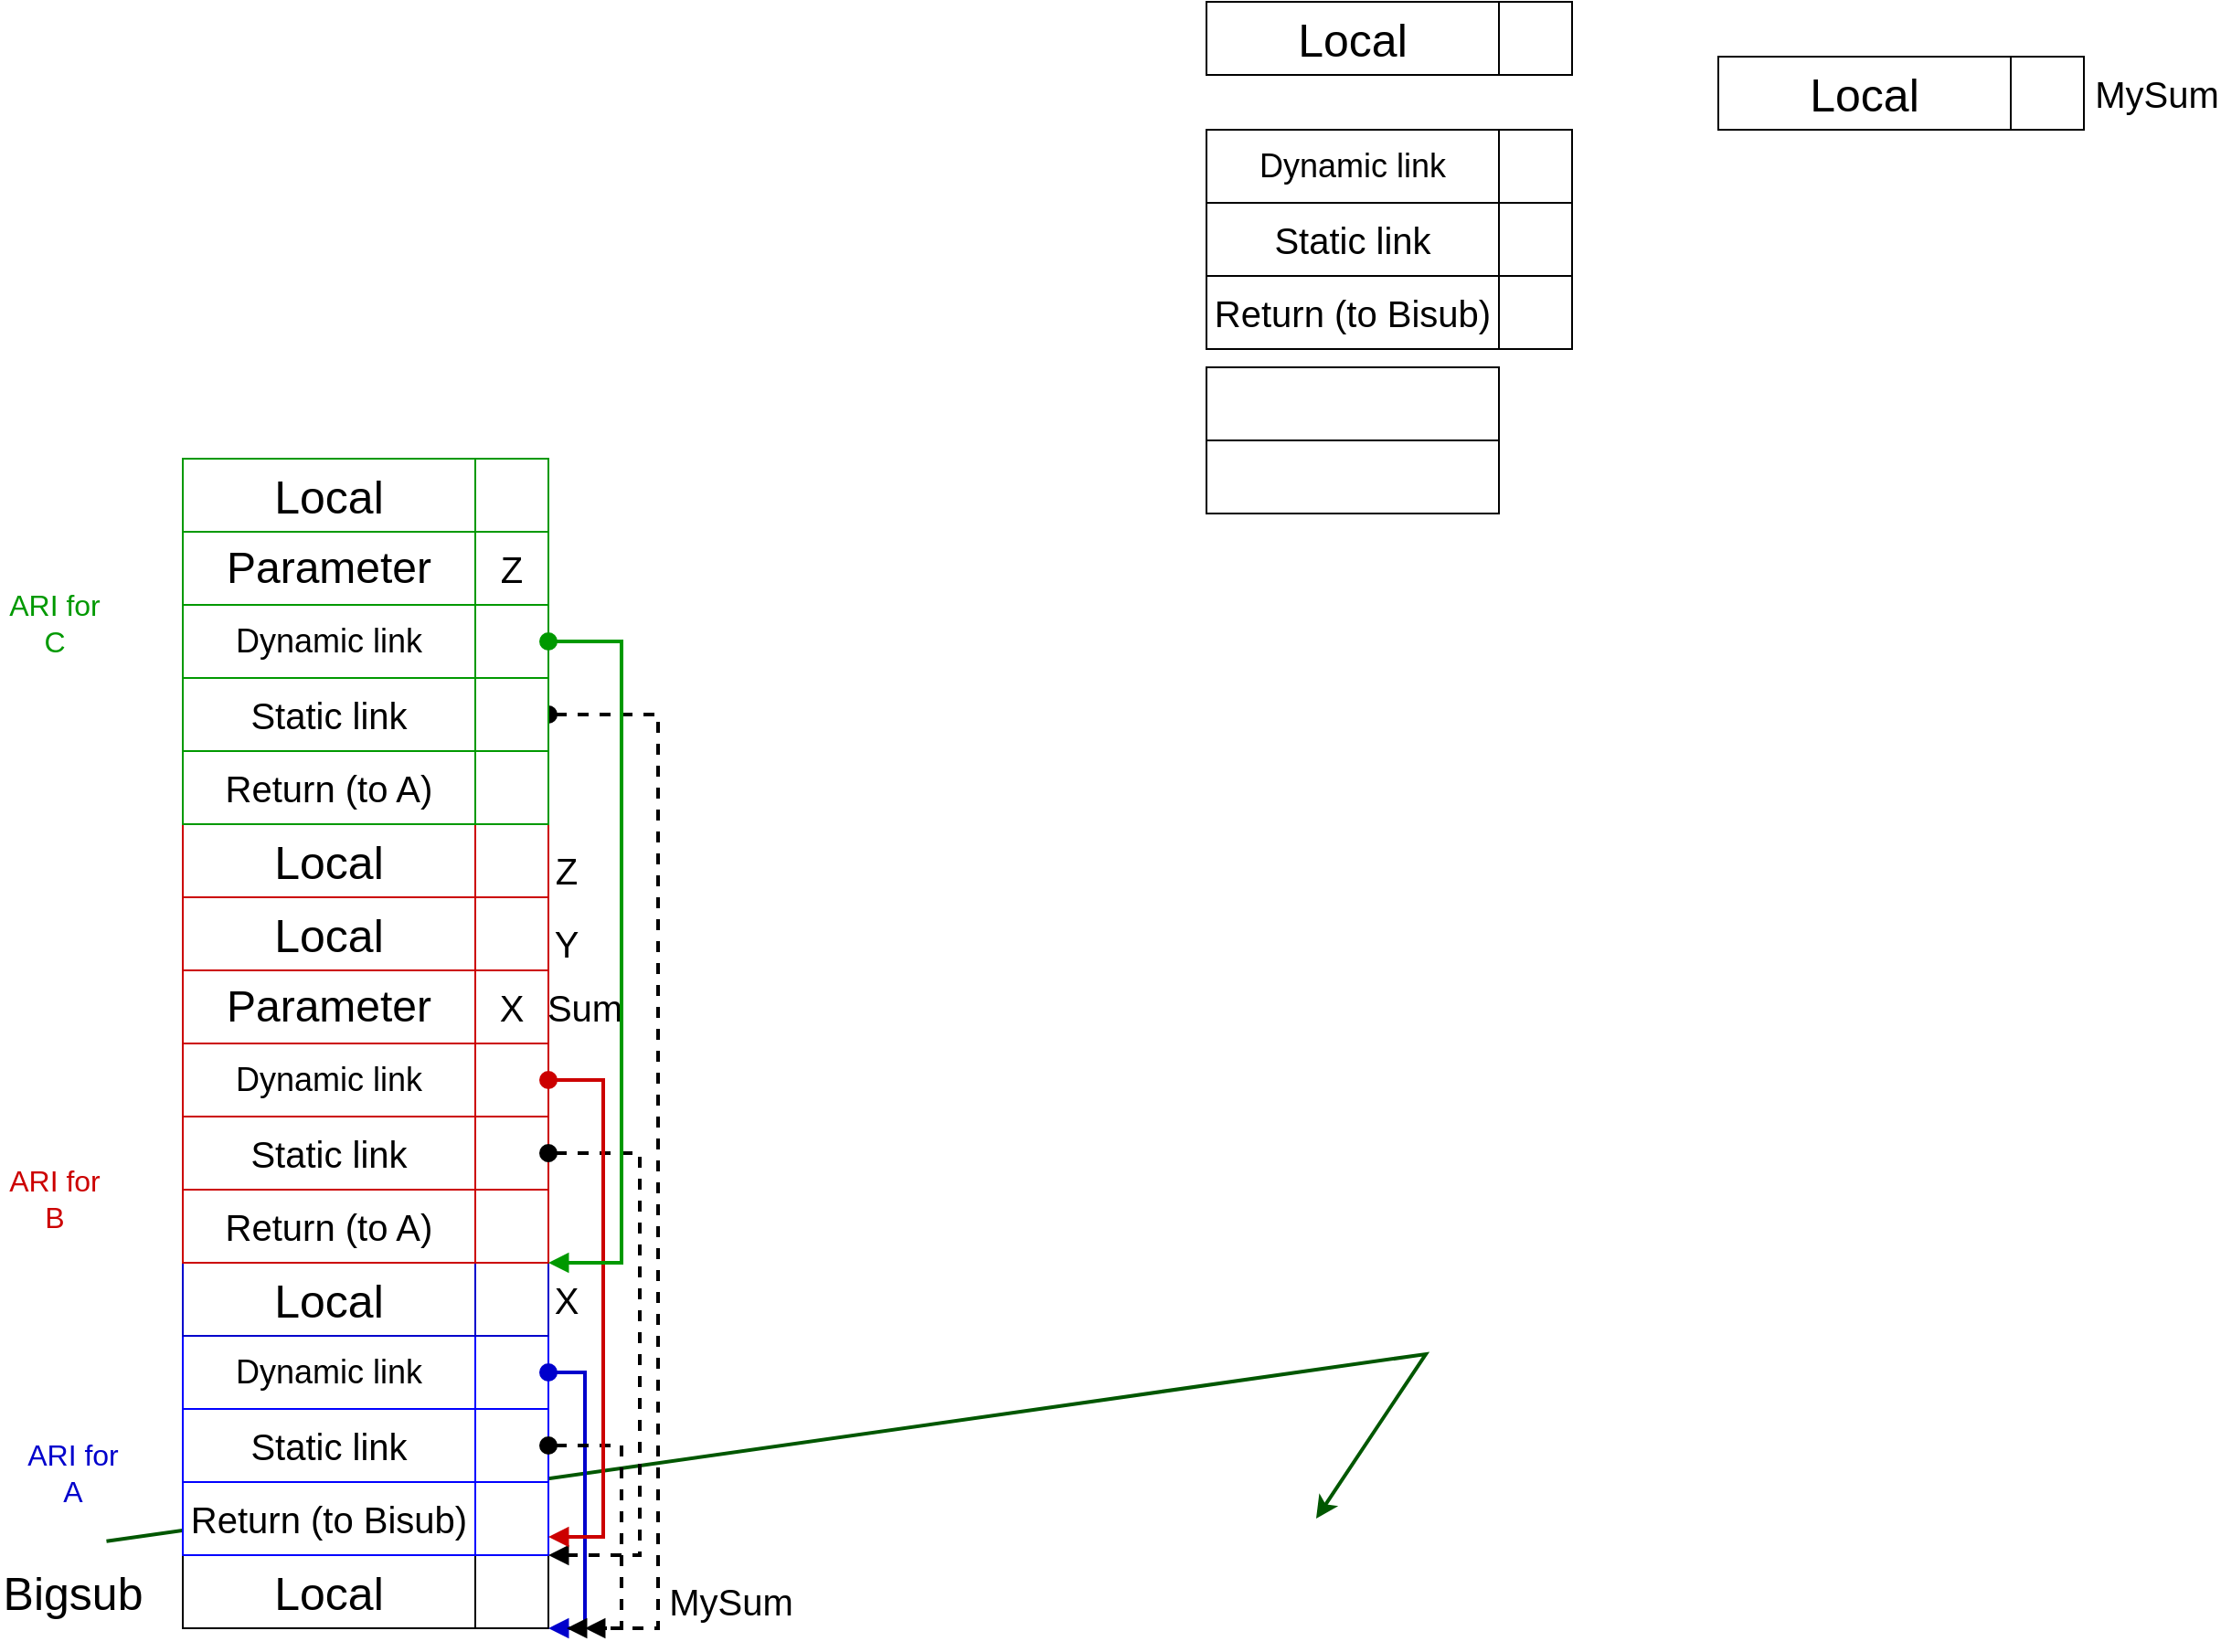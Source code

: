 <mxfile version="24.2.2" type="github">
  <diagram name="Page-1" id="TGgWqXuE1IWvRGq6BxiU">
    <mxGraphModel dx="2284" dy="1904" grid="1" gridSize="10" guides="1" tooltips="1" connect="1" arrows="1" fold="1" page="1" pageScale="1" pageWidth="850" pageHeight="1100" math="0" shadow="0">
      <root>
        <mxCell id="0" />
        <mxCell id="1" parent="0" />
        <mxCell id="kFgDq9HKoR-4JnCqN2cn-78" value="" style="html=1;verticalAlign=bottom;startArrow=oval;startFill=1;endArrow=block;startSize=8;curved=0;rounded=0;fontSize=12;dashed=1;exitX=1;exitY=0.5;exitDx=0;exitDy=0;strokeWidth=2;" edge="1" parent="1">
          <mxGeometry width="60" relative="1" as="geometry">
            <mxPoint x="280" y="380" as="sourcePoint" />
            <mxPoint x="300" y="880" as="targetPoint" />
            <Array as="points">
              <mxPoint x="340" y="380" />
              <mxPoint x="340" y="880" />
            </Array>
          </mxGeometry>
        </mxCell>
        <mxCell id="V6mCTcjFoL-eUWGZZNAf-77" value="" style="endArrow=classic;html=1;rounded=0;strokeWidth=2;fillColor=#008a00;strokeColor=#005700;entryX=0.965;entryY=0.555;entryDx=0;entryDy=0;entryPerimeter=0;exitX=0.978;exitY=0.655;exitDx=0;exitDy=0;exitPerimeter=0;" parent="1" target="V6mCTcjFoL-eUWGZZNAf-56" edge="1">
          <mxGeometry width="50" height="50" relative="1" as="geometry">
            <mxPoint x="38.24" y="832.4" as="sourcePoint" />
            <mxPoint x="700" y="820" as="targetPoint" />
            <Array as="points">
              <mxPoint x="760" y="730" />
            </Array>
          </mxGeometry>
        </mxCell>
        <mxCell id="kFgDq9HKoR-4JnCqN2cn-1" value="" style="rounded=0;whiteSpace=wrap;html=1;" vertex="1" parent="1">
          <mxGeometry x="240" y="840" width="40" height="40" as="geometry" />
        </mxCell>
        <mxCell id="kFgDq9HKoR-4JnCqN2cn-3" value="&lt;font style=&quot;font-size: 25px;&quot;&gt;Local&lt;/font&gt;" style="rounded=0;whiteSpace=wrap;html=1;" vertex="1" parent="1">
          <mxGeometry x="80" y="840" width="160" height="40" as="geometry" />
        </mxCell>
        <mxCell id="kFgDq9HKoR-4JnCqN2cn-6" value="&lt;font style=&quot;font-size: 25px;&quot;&gt;Bigsub&lt;/font&gt;" style="text;strokeColor=none;fillColor=none;html=1;align=center;verticalAlign=middle;whiteSpace=wrap;rounded=0;fontSize=16;" vertex="1" parent="1">
          <mxGeometry x="-10" y="845" width="60" height="30" as="geometry" />
        </mxCell>
        <mxCell id="kFgDq9HKoR-4JnCqN2cn-7" value="&lt;font style=&quot;font-size: 20px;&quot;&gt;MySum&lt;/font&gt;" style="text;strokeColor=none;fillColor=none;html=1;align=center;verticalAlign=middle;whiteSpace=wrap;rounded=0;fontSize=16;" vertex="1" parent="1">
          <mxGeometry x="350" y="850" width="60" height="30" as="geometry" />
        </mxCell>
        <mxCell id="kFgDq9HKoR-4JnCqN2cn-8" value="" style="rounded=0;whiteSpace=wrap;html=1;" vertex="1" parent="1">
          <mxGeometry x="800" y="-10" width="40" height="40" as="geometry" />
        </mxCell>
        <mxCell id="kFgDq9HKoR-4JnCqN2cn-9" value="&lt;font style=&quot;font-size: 25px;&quot;&gt;Local&lt;/font&gt;" style="rounded=0;whiteSpace=wrap;html=1;" vertex="1" parent="1">
          <mxGeometry x="640" y="-10" width="160" height="40" as="geometry" />
        </mxCell>
        <mxCell id="kFgDq9HKoR-4JnCqN2cn-10" value="" style="rounded=0;whiteSpace=wrap;html=1;" vertex="1" parent="1">
          <mxGeometry x="800" y="60" width="40" height="40" as="geometry" />
        </mxCell>
        <mxCell id="kFgDq9HKoR-4JnCqN2cn-11" value="&lt;font style=&quot;font-size: 18px;&quot;&gt;Dynamic link&lt;/font&gt;" style="rounded=0;whiteSpace=wrap;html=1;" vertex="1" parent="1">
          <mxGeometry x="640" y="60" width="160" height="40" as="geometry" />
        </mxCell>
        <mxCell id="kFgDq9HKoR-4JnCqN2cn-14" value="" style="rounded=0;whiteSpace=wrap;html=1;" vertex="1" parent="1">
          <mxGeometry x="800" y="100" width="40" height="40" as="geometry" />
        </mxCell>
        <mxCell id="kFgDq9HKoR-4JnCqN2cn-15" value="&lt;font style=&quot;font-size: 20px;&quot;&gt;Static link&lt;/font&gt;" style="rounded=0;whiteSpace=wrap;html=1;" vertex="1" parent="1">
          <mxGeometry x="640" y="100" width="160" height="40" as="geometry" />
        </mxCell>
        <mxCell id="kFgDq9HKoR-4JnCqN2cn-16" value="" style="rounded=0;whiteSpace=wrap;html=1;" vertex="1" parent="1">
          <mxGeometry x="1080" y="20" width="40" height="40" as="geometry" />
        </mxCell>
        <mxCell id="kFgDq9HKoR-4JnCqN2cn-17" value="&lt;font style=&quot;font-size: 25px;&quot;&gt;Local&lt;/font&gt;" style="rounded=0;whiteSpace=wrap;html=1;" vertex="1" parent="1">
          <mxGeometry x="920" y="20" width="160" height="40" as="geometry" />
        </mxCell>
        <mxCell id="kFgDq9HKoR-4JnCqN2cn-18" value="&lt;font style=&quot;font-size: 20px;&quot;&gt;MySum&lt;/font&gt;" style="text;strokeColor=none;fillColor=none;html=1;align=center;verticalAlign=middle;whiteSpace=wrap;rounded=0;fontSize=16;" vertex="1" parent="1">
          <mxGeometry x="1130" y="25" width="60" height="30" as="geometry" />
        </mxCell>
        <mxCell id="kFgDq9HKoR-4JnCqN2cn-19" value="" style="rounded=0;whiteSpace=wrap;html=1;" vertex="1" parent="1">
          <mxGeometry x="800" y="140" width="40" height="40" as="geometry" />
        </mxCell>
        <mxCell id="kFgDq9HKoR-4JnCqN2cn-20" value="&lt;font style=&quot;font-size: 20px;&quot;&gt;Return (to Bisub)&lt;br&gt;&lt;/font&gt;" style="rounded=0;whiteSpace=wrap;html=1;" vertex="1" parent="1">
          <mxGeometry x="640" y="140" width="160" height="40" as="geometry" />
        </mxCell>
        <mxCell id="kFgDq9HKoR-4JnCqN2cn-21" value="" style="rounded=0;whiteSpace=wrap;html=1;strokeColor=#0000FF;" vertex="1" parent="1">
          <mxGeometry x="240" y="720" width="40" height="40" as="geometry" />
        </mxCell>
        <mxCell id="kFgDq9HKoR-4JnCqN2cn-22" value="&lt;font style=&quot;font-size: 18px;&quot;&gt;Dynamic link&lt;/font&gt;" style="rounded=0;whiteSpace=wrap;html=1;strokeColor=#0000FF;" vertex="1" parent="1">
          <mxGeometry x="80" y="720" width="160" height="40" as="geometry" />
        </mxCell>
        <mxCell id="kFgDq9HKoR-4JnCqN2cn-23" value="" style="rounded=0;whiteSpace=wrap;html=1;strokeColor=#0000FF;" vertex="1" parent="1">
          <mxGeometry x="240" y="760" width="40" height="40" as="geometry" />
        </mxCell>
        <mxCell id="kFgDq9HKoR-4JnCqN2cn-24" value="&lt;font style=&quot;font-size: 20px;&quot;&gt;Static link&lt;/font&gt;" style="rounded=0;whiteSpace=wrap;html=1;strokeColor=#0000FF;" vertex="1" parent="1">
          <mxGeometry x="80" y="760" width="160" height="40" as="geometry" />
        </mxCell>
        <mxCell id="kFgDq9HKoR-4JnCqN2cn-25" value="" style="rounded=0;whiteSpace=wrap;html=1;strokeColor=#0000FF;" vertex="1" parent="1">
          <mxGeometry x="240" y="800" width="40" height="40" as="geometry" />
        </mxCell>
        <mxCell id="kFgDq9HKoR-4JnCqN2cn-26" value="&lt;font style=&quot;font-size: 20px;&quot;&gt;Return (to Bisub)&lt;br&gt;&lt;/font&gt;" style="rounded=0;whiteSpace=wrap;html=1;strokeColor=#0000FF;" vertex="1" parent="1">
          <mxGeometry x="80" y="800" width="160" height="40" as="geometry" />
        </mxCell>
        <mxCell id="kFgDq9HKoR-4JnCqN2cn-27" value="" style="rounded=0;whiteSpace=wrap;html=1;strokeColor=#0000CC;" vertex="1" parent="1">
          <mxGeometry x="240" y="680" width="40" height="40" as="geometry" />
        </mxCell>
        <mxCell id="kFgDq9HKoR-4JnCqN2cn-28" value="&lt;font style=&quot;font-size: 25px;&quot;&gt;Local&lt;/font&gt;" style="rounded=0;whiteSpace=wrap;html=1;strokeColor=#0000CC;" vertex="1" parent="1">
          <mxGeometry x="80" y="680" width="160" height="40" as="geometry" />
        </mxCell>
        <mxCell id="kFgDq9HKoR-4JnCqN2cn-29" value="&lt;font style=&quot;font-size: 20px;&quot;&gt;X&lt;/font&gt;" style="text;strokeColor=none;fillColor=none;html=1;align=center;verticalAlign=middle;whiteSpace=wrap;rounded=0;fontSize=16;" vertex="1" parent="1">
          <mxGeometry x="280" y="685" width="20" height="30" as="geometry" />
        </mxCell>
        <mxCell id="kFgDq9HKoR-4JnCqN2cn-32" value="" style="rounded=0;whiteSpace=wrap;html=1;" vertex="1" parent="1">
          <mxGeometry x="640" y="190" width="160" height="40" as="geometry" />
        </mxCell>
        <mxCell id="kFgDq9HKoR-4JnCqN2cn-34" value="" style="rounded=0;whiteSpace=wrap;html=1;" vertex="1" parent="1">
          <mxGeometry x="640" y="230" width="160" height="40" as="geometry" />
        </mxCell>
        <mxCell id="kFgDq9HKoR-4JnCqN2cn-38" value="" style="html=1;verticalAlign=bottom;startArrow=oval;startFill=1;endArrow=block;startSize=8;curved=0;rounded=0;fontSize=12;exitX=1;exitY=0.5;exitDx=0;exitDy=0;strokeColor=#0000CC;strokeWidth=2;" edge="1" parent="1" source="kFgDq9HKoR-4JnCqN2cn-21">
          <mxGeometry width="60" relative="1" as="geometry">
            <mxPoint x="280" y="700" as="sourcePoint" />
            <mxPoint x="280" y="880" as="targetPoint" />
            <Array as="points">
              <mxPoint x="300" y="740" />
              <mxPoint x="300" y="880" />
            </Array>
          </mxGeometry>
        </mxCell>
        <mxCell id="kFgDq9HKoR-4JnCqN2cn-41" value="" style="html=1;verticalAlign=bottom;startArrow=oval;startFill=1;endArrow=block;startSize=8;curved=0;rounded=0;fontSize=12;dashed=1;exitX=1;exitY=0.5;exitDx=0;exitDy=0;strokeWidth=2;" edge="1" parent="1" source="kFgDq9HKoR-4JnCqN2cn-23">
          <mxGeometry width="60" relative="1" as="geometry">
            <mxPoint x="300" y="780" as="sourcePoint" />
            <mxPoint x="290" y="880" as="targetPoint" />
            <Array as="points">
              <mxPoint x="320" y="780" />
              <mxPoint x="320" y="880" />
            </Array>
          </mxGeometry>
        </mxCell>
        <mxCell id="kFgDq9HKoR-4JnCqN2cn-43" value="" style="rounded=0;whiteSpace=wrap;html=1;strokeColor=#CC0000;" vertex="1" parent="1">
          <mxGeometry x="240" y="560" width="40" height="40" as="geometry" />
        </mxCell>
        <mxCell id="kFgDq9HKoR-4JnCqN2cn-44" value="&lt;font style=&quot;font-size: 18px;&quot;&gt;Dynamic link&lt;/font&gt;" style="rounded=0;whiteSpace=wrap;html=1;strokeColor=#CC0000;" vertex="1" parent="1">
          <mxGeometry x="80" y="560" width="160" height="40" as="geometry" />
        </mxCell>
        <mxCell id="kFgDq9HKoR-4JnCqN2cn-45" value="" style="rounded=0;whiteSpace=wrap;html=1;strokeColor=#CC0000;" vertex="1" parent="1">
          <mxGeometry x="240" y="600" width="40" height="40" as="geometry" />
        </mxCell>
        <mxCell id="kFgDq9HKoR-4JnCqN2cn-46" value="&lt;font style=&quot;font-size: 20px;&quot;&gt;Static link&lt;/font&gt;" style="rounded=0;whiteSpace=wrap;html=1;strokeColor=#CC0000;" vertex="1" parent="1">
          <mxGeometry x="80" y="600" width="160" height="40" as="geometry" />
        </mxCell>
        <mxCell id="kFgDq9HKoR-4JnCqN2cn-47" value="" style="rounded=0;whiteSpace=wrap;html=1;strokeColor=#CC0000;" vertex="1" parent="1">
          <mxGeometry x="240" y="640" width="40" height="40" as="geometry" />
        </mxCell>
        <mxCell id="kFgDq9HKoR-4JnCqN2cn-48" value="&lt;div&gt;&lt;font style=&quot;font-size: 20px;&quot;&gt;Return (to A)&lt;/font&gt;&lt;/div&gt;" style="rounded=0;whiteSpace=wrap;html=1;strokeColor=#CC0000;" vertex="1" parent="1">
          <mxGeometry x="80" y="640" width="160" height="40" as="geometry" />
        </mxCell>
        <mxCell id="kFgDq9HKoR-4JnCqN2cn-49" value="&lt;div&gt;&lt;font color=&quot;#cc0000&quot;&gt;ARI for B&lt;br&gt;&lt;/font&gt;&lt;/div&gt;" style="text;strokeColor=none;fillColor=none;html=1;align=center;verticalAlign=middle;whiteSpace=wrap;rounded=0;fontSize=16;" vertex="1" parent="1">
          <mxGeometry x="-20" y="630" width="60" height="30" as="geometry" />
        </mxCell>
        <mxCell id="kFgDq9HKoR-4JnCqN2cn-51" value="&lt;div&gt;&lt;font color=&quot;#0000cc&quot;&gt;ARI for A&lt;/font&gt;&lt;/div&gt;" style="text;strokeColor=none;fillColor=none;html=1;align=center;verticalAlign=middle;whiteSpace=wrap;rounded=0;fontSize=16;" vertex="1" parent="1">
          <mxGeometry x="-10" y="780" width="60" height="30" as="geometry" />
        </mxCell>
        <mxCell id="kFgDq9HKoR-4JnCqN2cn-52" value="" style="rounded=0;whiteSpace=wrap;html=1;strokeColor=#CC0000;" vertex="1" parent="1">
          <mxGeometry x="240" y="520" width="40" height="40" as="geometry" />
        </mxCell>
        <mxCell id="kFgDq9HKoR-4JnCqN2cn-53" value="&lt;font style=&quot;font-size: 24px;&quot;&gt;Parameter&lt;/font&gt;" style="rounded=0;whiteSpace=wrap;html=1;strokeColor=#CC0000;" vertex="1" parent="1">
          <mxGeometry x="80" y="520" width="160" height="40" as="geometry" />
        </mxCell>
        <mxCell id="kFgDq9HKoR-4JnCqN2cn-56" value="&lt;font style=&quot;font-size: 20px;&quot;&gt;X&lt;/font&gt;" style="text;strokeColor=none;fillColor=none;html=1;align=center;verticalAlign=middle;whiteSpace=wrap;rounded=0;fontSize=16;" vertex="1" parent="1">
          <mxGeometry x="250" y="525" width="20" height="30" as="geometry" />
        </mxCell>
        <mxCell id="kFgDq9HKoR-4JnCqN2cn-57" value="" style="html=1;verticalAlign=bottom;startArrow=oval;startFill=1;endArrow=block;startSize=8;curved=0;rounded=0;fontSize=12;dashed=1;exitX=1;exitY=0.5;exitDx=0;exitDy=0;entryX=1;entryY=1;entryDx=0;entryDy=0;strokeWidth=2;" edge="1" parent="1" source="kFgDq9HKoR-4JnCqN2cn-45" target="kFgDq9HKoR-4JnCqN2cn-25">
          <mxGeometry width="60" relative="1" as="geometry">
            <mxPoint x="290" y="790" as="sourcePoint" />
            <mxPoint x="290" y="840" as="targetPoint" />
            <Array as="points">
              <mxPoint x="330" y="620" />
              <mxPoint x="330" y="840" />
            </Array>
          </mxGeometry>
        </mxCell>
        <mxCell id="kFgDq9HKoR-4JnCqN2cn-58" value="" style="html=1;verticalAlign=bottom;startArrow=oval;startFill=1;endArrow=block;startSize=8;curved=0;rounded=0;fontSize=12;exitX=1;exitY=0.5;exitDx=0;exitDy=0;entryX=1;entryY=0.75;entryDx=0;entryDy=0;strokeColor=#CC0000;strokeWidth=2;" edge="1" parent="1" source="kFgDq9HKoR-4JnCqN2cn-43" target="kFgDq9HKoR-4JnCqN2cn-25">
          <mxGeometry width="60" relative="1" as="geometry">
            <mxPoint x="290" y="750" as="sourcePoint" />
            <mxPoint x="290" y="890" as="targetPoint" />
            <Array as="points">
              <mxPoint x="310" y="580" />
              <mxPoint x="310" y="830" />
            </Array>
          </mxGeometry>
        </mxCell>
        <mxCell id="kFgDq9HKoR-4JnCqN2cn-59" value="&lt;font style=&quot;font-size: 20px;&quot;&gt;Sum&lt;/font&gt;" style="text;strokeColor=none;fillColor=none;html=1;align=center;verticalAlign=middle;whiteSpace=wrap;rounded=0;fontSize=16;" vertex="1" parent="1">
          <mxGeometry x="270" y="525" width="60" height="30" as="geometry" />
        </mxCell>
        <mxCell id="kFgDq9HKoR-4JnCqN2cn-60" value="" style="rounded=0;whiteSpace=wrap;html=1;strokeColor=#CC0000;" vertex="1" parent="1">
          <mxGeometry x="240" y="480" width="40" height="40" as="geometry" />
        </mxCell>
        <mxCell id="kFgDq9HKoR-4JnCqN2cn-61" value="&lt;font style=&quot;font-size: 25px;&quot;&gt;Local&lt;/font&gt;" style="rounded=0;whiteSpace=wrap;html=1;strokeColor=#CC0000;" vertex="1" parent="1">
          <mxGeometry x="80" y="480" width="160" height="40" as="geometry" />
        </mxCell>
        <mxCell id="kFgDq9HKoR-4JnCqN2cn-62" value="" style="rounded=0;whiteSpace=wrap;html=1;strokeColor=#CC0000;" vertex="1" parent="1">
          <mxGeometry x="240" y="440" width="40" height="40" as="geometry" />
        </mxCell>
        <mxCell id="kFgDq9HKoR-4JnCqN2cn-63" value="&lt;font style=&quot;font-size: 25px;&quot;&gt;Local&lt;/font&gt;" style="rounded=0;whiteSpace=wrap;html=1;strokeColor=#CC0000;" vertex="1" parent="1">
          <mxGeometry x="80" y="440" width="160" height="40" as="geometry" />
        </mxCell>
        <mxCell id="kFgDq9HKoR-4JnCqN2cn-64" value="&lt;font style=&quot;font-size: 20px;&quot;&gt;Y&lt;/font&gt;" style="text;strokeColor=none;fillColor=none;html=1;align=center;verticalAlign=middle;whiteSpace=wrap;rounded=0;fontSize=16;" vertex="1" parent="1">
          <mxGeometry x="280" y="490" width="20" height="30" as="geometry" />
        </mxCell>
        <mxCell id="kFgDq9HKoR-4JnCqN2cn-66" value="" style="rounded=0;whiteSpace=wrap;html=1;strokeColor=#009900;" vertex="1" parent="1">
          <mxGeometry x="240" y="320" width="40" height="40" as="geometry" />
        </mxCell>
        <mxCell id="kFgDq9HKoR-4JnCqN2cn-67" value="&lt;font style=&quot;font-size: 18px;&quot;&gt;Dynamic link&lt;/font&gt;" style="rounded=0;whiteSpace=wrap;html=1;strokeColor=#009900;" vertex="1" parent="1">
          <mxGeometry x="80" y="320" width="160" height="40" as="geometry" />
        </mxCell>
        <mxCell id="kFgDq9HKoR-4JnCqN2cn-68" value="" style="rounded=0;whiteSpace=wrap;html=1;strokeColor=#009900;" vertex="1" parent="1">
          <mxGeometry x="240" y="360" width="40" height="40" as="geometry" />
        </mxCell>
        <mxCell id="kFgDq9HKoR-4JnCqN2cn-69" value="&lt;font style=&quot;font-size: 20px;&quot;&gt;Static link&lt;/font&gt;" style="rounded=0;whiteSpace=wrap;html=1;strokeColor=#009900;" vertex="1" parent="1">
          <mxGeometry x="80" y="360" width="160" height="40" as="geometry" />
        </mxCell>
        <mxCell id="kFgDq9HKoR-4JnCqN2cn-70" value="" style="rounded=0;whiteSpace=wrap;html=1;strokeColor=#009900;" vertex="1" parent="1">
          <mxGeometry x="240" y="400" width="40" height="40" as="geometry" />
        </mxCell>
        <mxCell id="kFgDq9HKoR-4JnCqN2cn-71" value="&lt;div&gt;&lt;font style=&quot;font-size: 20px;&quot;&gt;Return (to A)&lt;/font&gt;&lt;/div&gt;" style="rounded=0;whiteSpace=wrap;html=1;strokeColor=#009900;" vertex="1" parent="1">
          <mxGeometry x="80" y="400" width="160" height="40" as="geometry" />
        </mxCell>
        <mxCell id="kFgDq9HKoR-4JnCqN2cn-73" value="&lt;font style=&quot;font-size: 24px;&quot;&gt;Parameter&lt;/font&gt;" style="rounded=0;whiteSpace=wrap;html=1;strokeColor=#009900;" vertex="1" parent="1">
          <mxGeometry x="80" y="280" width="160" height="40" as="geometry" />
        </mxCell>
        <mxCell id="kFgDq9HKoR-4JnCqN2cn-75" value="" style="rounded=0;whiteSpace=wrap;html=1;strokeColor=#009900;" vertex="1" parent="1">
          <mxGeometry x="240" y="240" width="40" height="40" as="geometry" />
        </mxCell>
        <mxCell id="kFgDq9HKoR-4JnCqN2cn-76" value="&lt;font style=&quot;font-size: 25px;&quot;&gt;Local&lt;/font&gt;" style="rounded=0;whiteSpace=wrap;html=1;strokeColor=#009900;" vertex="1" parent="1">
          <mxGeometry x="80" y="240" width="160" height="40" as="geometry" />
        </mxCell>
        <mxCell id="kFgDq9HKoR-4JnCqN2cn-77" value="&lt;font style=&quot;font-size: 20px;&quot;&gt;Z&lt;/font&gt;" style="text;strokeColor=none;fillColor=none;html=1;align=center;verticalAlign=middle;whiteSpace=wrap;rounded=0;fontSize=16;" vertex="1" parent="1">
          <mxGeometry x="280" y="450" width="20" height="30" as="geometry" />
        </mxCell>
        <mxCell id="kFgDq9HKoR-4JnCqN2cn-72" value="" style="rounded=0;whiteSpace=wrap;html=1;strokeColor=#009900;" vertex="1" parent="1">
          <mxGeometry x="240" y="280" width="40" height="40" as="geometry" />
        </mxCell>
        <mxCell id="kFgDq9HKoR-4JnCqN2cn-65" value="&lt;font style=&quot;font-size: 20px;&quot;&gt;Z&lt;/font&gt;" style="text;strokeColor=none;fillColor=none;html=1;align=center;verticalAlign=middle;whiteSpace=wrap;rounded=0;fontSize=16;" vertex="1" parent="1">
          <mxGeometry x="250" y="285" width="20" height="30" as="geometry" />
        </mxCell>
        <mxCell id="kFgDq9HKoR-4JnCqN2cn-80" value="" style="html=1;verticalAlign=bottom;startArrow=oval;startFill=1;endArrow=block;startSize=8;curved=0;rounded=0;fontSize=12;exitX=1;exitY=0.5;exitDx=0;exitDy=0;entryX=1;entryY=1;entryDx=0;entryDy=0;strokeColor=#009900;strokeWidth=2;" edge="1" parent="1" target="kFgDq9HKoR-4JnCqN2cn-47">
          <mxGeometry width="60" relative="1" as="geometry">
            <mxPoint x="280" y="340" as="sourcePoint" />
            <mxPoint x="280" y="590" as="targetPoint" />
            <Array as="points">
              <mxPoint x="320" y="340" />
              <mxPoint x="320" y="680" />
            </Array>
          </mxGeometry>
        </mxCell>
        <mxCell id="kFgDq9HKoR-4JnCqN2cn-81" value="&lt;div&gt;&lt;font color=&quot;#009900&quot;&gt;ARI for C&lt;br&gt;&lt;/font&gt;&lt;/div&gt;" style="text;strokeColor=none;fillColor=none;html=1;align=center;verticalAlign=middle;whiteSpace=wrap;rounded=0;fontSize=16;" vertex="1" parent="1">
          <mxGeometry x="-20" y="315" width="60" height="30" as="geometry" />
        </mxCell>
      </root>
    </mxGraphModel>
  </diagram>
</mxfile>
